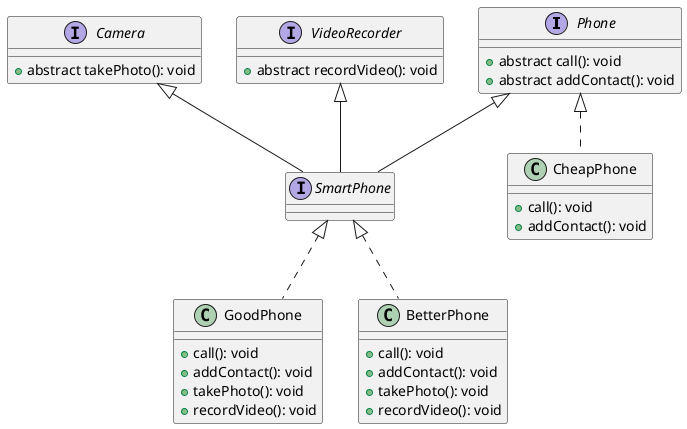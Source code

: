 @startuml


interface Phone {
    + abstract call(): void
    + abstract addContact(): void
}

interface Camera {
    + abstract takePhoto(): void
}

interface VideoRecorder {
    + abstract recordVideo(): void
}

interface SmartPhone

Phone <|-- SmartPhone
Camera <|-- SmartPhone
VideoRecorder <|-- SmartPhone

Phone <|.. CheapPhone
SmartPhone <|.. GoodPhone
SmartPhone <|.. BetterPhone


class GoodPhone {
    + call(): void
    + addContact(): void
    + takePhoto(): void
    + recordVideo(): void
}

class BetterPhone {
    + call(): void
    + addContact(): void
    + takePhoto(): void
    + recordVideo(): void
}

class CheapPhone {
    + call(): void
    + addContact(): void
}
@enduml
